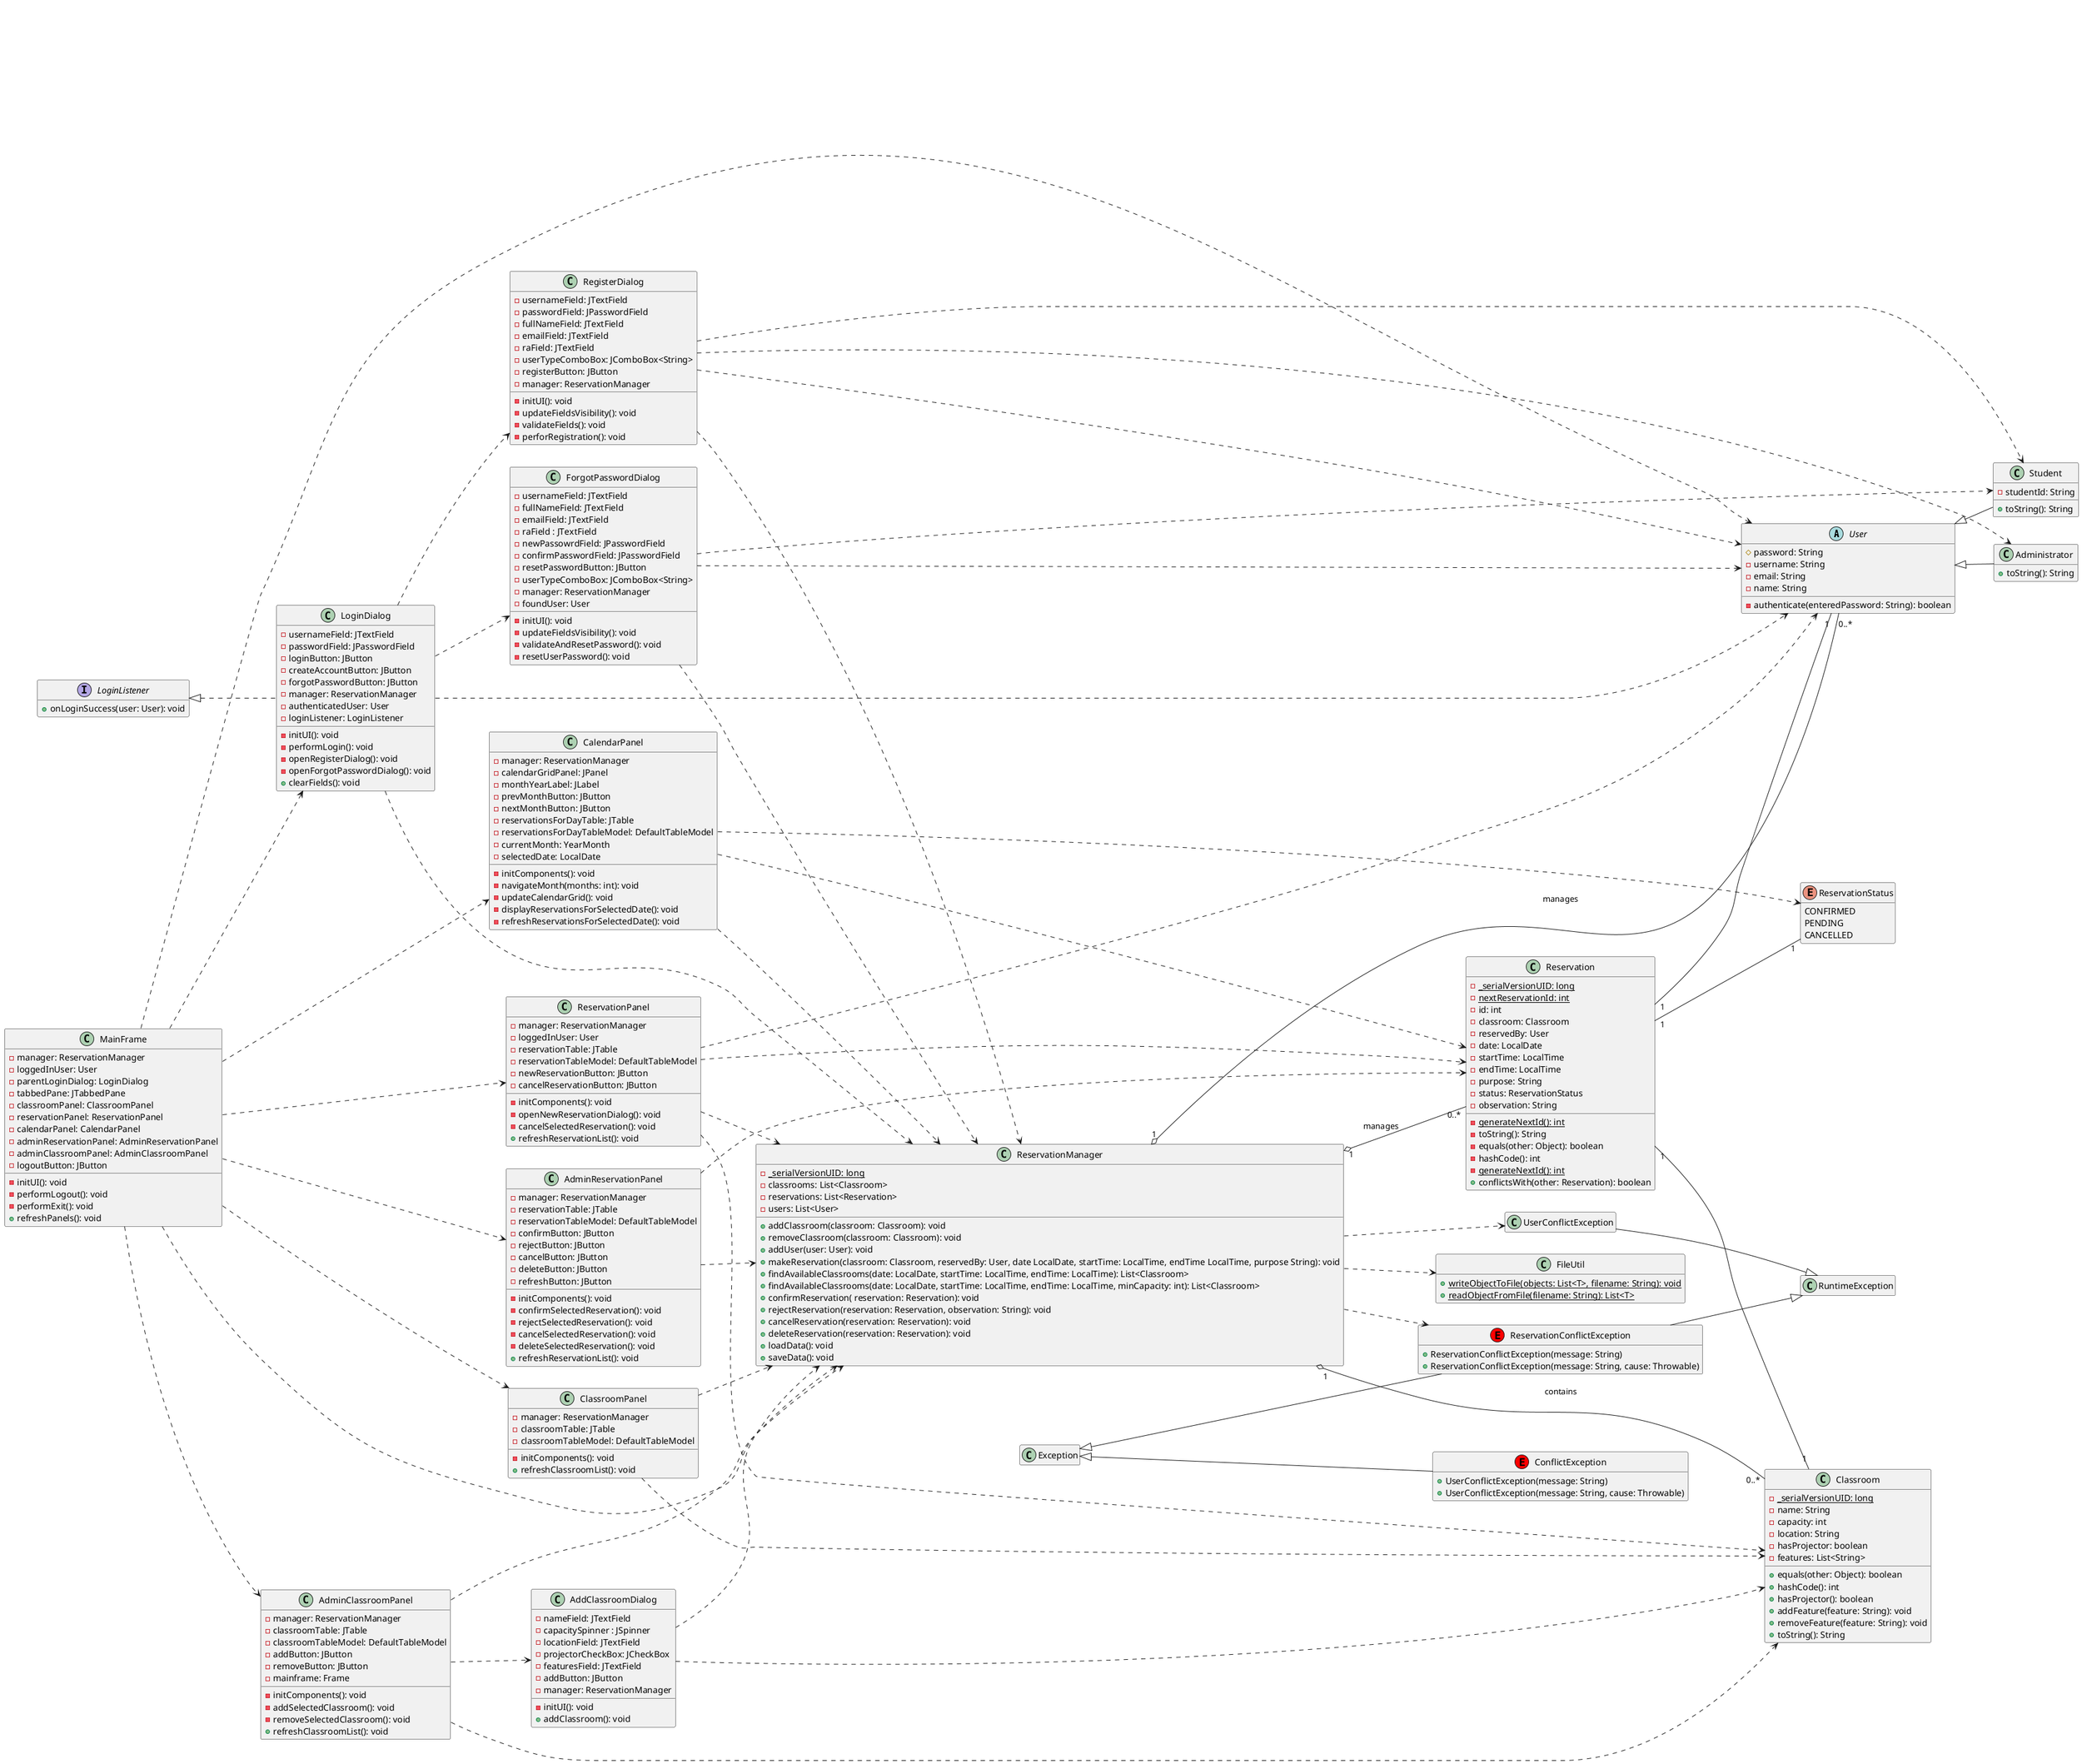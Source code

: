 @startuml diagrama_classes
' Configurações gerais para o diagrama
skinparam classAttributeIconSize 0 ' Esconde ícones de visibilidade (preferência pessoal para diagramas mais limpos)
hide empty members
left to right direction

' Classes de Modelo
abstract class User {
    # password: String
    - username: String
    - email: String
    - name: String
    - authenticate(enteredPassword: String): boolean
}

class Student {
    - studentId: String
    + toString(): String
}

class Administrator {
    + toString(): String
}

class Classroom {
    {static} - _serialVersionUID: long
    - name: String
    - capacity: int
    - location: String
    - hasProjector: boolean
    - features: List<String>
    + equals(other: Object): boolean
    + hashCode(): int
    + hasProjector(): boolean
    + addFeature(feature: String): void
    + removeFeature(feature: String): void
    + toString(): String
    
}

enum ReservationStatus {
    CONFIRMED
    PENDING
    CANCELLED
}

class Reservation {
    {static} - _serialVersionUID: long
    {static} - nextReservationId: int
    - id: int
    - classroom: Classroom
    - reservedBy: User
    - date: LocalDate
    - startTime: LocalTime
    - endTime: LocalTime
    - purpose: String
    - status: ReservationStatus
    - observation: String
    {static} - generateNextId(): int
    - toString(): String
    - equals(other: Object): boolean
    - hashCode(): int
    {static} -  generateNextId(): int
    + conflictsWith(other: Reservation): boolean
}

' Classes de Gerenciamento e Utilitários
class ReservationManager {
    {static} - _serialVersionUID: long
    - classrooms: List<Classroom>
    - reservations: List<Reservation>
    - users: List<User>
    + addClassroom(classroom: Classroom): void
    + removeClassroom(classroom: Classroom): void
    + addUser(user: User): void
    + makeReservation(classroom: Classroom, reservedBy: User, date LocalDate, startTime: LocalTime, endTime LocalTime, purpose String): void
    + findAvailableClassrooms(date: LocalDate, startTime: LocalTime, endTime: LocalTime): List<Classroom>
    + findAvailableClassrooms(date: LocalDate, startTime: LocalTime, endTime: LocalTime, minCapacity: int): List<Classroom>
    + confirmReservation( reservation: Reservation): void
    + rejectReservation(reservation: Reservation, observation: String): void
    + cancelReservation(reservation: Reservation): void
    + deleteReservation(reservation: Reservation): void
    + loadData(): void
    + saveData(): void
}

class FileUtil {
    {static} + writeObjectToFile(objects: List<T>, filename: String): void
    {static} + readObjectFromFile(filename: String): List<T>
}

' Classes da GUI (representação simplificada para o diagrama de classes)
class MainFrame {
    - manager: ReservationManager
    - loggedInUser: User
    - parentLoginDialog: LoginDialog
    - tabbedPane: JTabbedPane
    - classroomPanel: ClassroomPanel
    - reservationPanel: ReservationPanel
    - calendarPanel: CalendarPanel
    - adminReservationPanel: AdminReservationPanel
    - adminClassroomPanel: AdminClassroomPanel
    - logoutButton: JButton
    - initUI(): void
    - performLogout(): void
    - performExit(): void
    + refreshPanels(): void
}

class LoginDialog {
    - usernameField: JTextField
    - passwordField: JPasswordField
    - loginButton: JButton
    - createAccountButton: JButton
    - forgotPasswordButton: JButton
    - manager: ReservationManager
    - authenticatedUser: User
    - loginListener: LoginListener
    - initUI(): void
    - performLogin(): void
    - openRegisterDialog(): void
    - openForgotPasswordDialog(): void
    + clearFields(): void
}

interface LoginListener {
    + onLoginSuccess(user: User): void
}

class ClassroomPanel {
    - manager: ReservationManager
    - classroomTable: JTable
    - classroomTableModel: DefaultTableModel
    - initComponents(): void
    + refreshClassroomList(): void
}

class ReservationPanel {
    - manager: ReservationManager
    - loggedInUser: User
    - reservationTable: JTable
    - reservationTableModel: DefaultTableModel
    - newReservationButton: JButton
    - cancelReservationButton: JButton
    - initComponents(): void
    - openNewReservationDialog(): void
    - cancelSelectedReservation(): void
    + refreshReservationList(): void
}

class AddClassroomDialog {
    - nameField: JTextField
    - capacitySpinner : JSpinner
    - locationField: JTextField
    - projectorCheckBox: JCheckBox
    - featuresField: JTextField
    - addButton: JButton
    - manager: ReservationManager
    - initUI(): void
    + addClassroom(): void
}

class AdminReservationPanel {
    - manager: ReservationManager
    - reservationTable: JTable
    - reservationTableModel: DefaultTableModel
    - confirmButton: JButton
    - rejectButton: JButton
    - cancelButton: JButton
    - deleteButton: JButton
    - refreshButton: JButton
    - initComponents(): void
    - confirmSelectedReservation(): void
    - rejectSelectedReservation(): void
    - cancelSelectedReservation(): void
    - deleteSelectedReservation(): void
    + refreshReservationList(): void
}

class AdminClassroomPanel {
    - manager: ReservationManager
    - classroomTable: JTable
    - classroomTableModel: DefaultTableModel
    - addButton: JButton
    - removeButton: JButton
    - mainframe: Frame
    - initComponents(): void
    - addSelectedClassroom(): void
    - removeSelectedClassroom(): void
    + refreshClassroomList(): void
}

class CalendarPanel {
    - manager: ReservationManager
    - calendarGridPanel: JPanel
    - monthYearLabel: JLabel
    - prevMonthButton: JButton
    - nextMonthButton: JButton
    - reservationsForDayTable: JTable
    - reservationsForDayTableModel: DefaultTableModel
    - currentMonth: YearMonth
    - selectedDate: LocalDate
    - initComponents(): void
    - navigateMonth(months: int): void
    - updateCalendarGrid(): void
    - displayReservationsForSelectedDate(): void
    - refreshReservationsForSelectedDate(): void
}

class ForgotPasswordDialog {
    - usernameField: JTextField
    - fullNameField: JTextField
    - emailField: JTextField
    - raField : JTextField
    - newPassowrdField: JPasswordField
    - confirmPasswordField: JPasswordField
    - resetPasswordButton: JButton
    - userTypeComboBox: JComboBox<String>
    - manager: ReservationManager
    - foundUser: User
    - initUI(): void
    - updateFieldsVisibility(): void
    - validateAndResetPassword(): void
    - resetUserPassword(): void
}

class RegisterDialog {
    - usernameField: JTextField
    - passwordField: JPasswordField
    - fullNameField: JTextField
    - emailField: JTextField
    - raField: JTextField
    - userTypeComboBox: JComboBox<String>
    - registerButton: JButton
    - manager: ReservationManager
    - initUI(): void
    - updateFieldsVisibility(): void
    - validateFields(): void
    - perforRegistration(): void
}

' Classes de Exceção
class ReservationConflictException << (E,red) >> extends Exception {
    + ReservationConflictException(message: String)
    + ReservationConflictException(message: String, cause: Throwable)
}

class ConflictException << (E,red) >> extends Exception {
    + UserConflictException(message: String)
    + UserConflictException(message: String, cause: Throwable)
}

' Relacionamentos

' Herança (Generalização)
User <|-- Student
User <|-- Administrator
ReservationConflictException --|> RuntimeException
UserConflictException --|> RuntimeException

' Relações de Associação/Agregação/Composição
ReservationManager "1" o-- "0..*" Classroom : contains
ReservationManager "1" o-- "0..*" Reservation : manages
ReservationManager "1" o-- "0..*" User : manages

Reservation "1" -- "1" Classroom
Reservation "1" -- "1" User
Reservation "1" -- "1" ReservationStatus

' Relações de Dependência (GUI para Manager)
LoginDialog ..> ReservationManager
MainFrame ..> ReservationManager
AddClassroomDialog ..> ReservationManager
AdminClassroomPanel ..> ReservationManager
AdminReservationPanel ..> ReservationManager
CalendarPanel ..> ReservationManager
ClassroomPanel ..> ReservationManager
ForgotPasswordDialog ..> ReservationManager
RegisterDialog ..> ReservationManager
ReservationPanel ..> ReservationManager

' Relações de Dependência (GUI para Classes de Modelo)
AddClassroomDialog ..> Classroom
AdminClassroomPanel ..> Classroom
AdminReservationPanel ..> Reservation
CalendarPanel ..> Reservation
CalendarPanel ..> ReservationStatus
ClassroomPanel ..> Classroom
ReservationPanel ..> Classroom
ReservationPanel ..> Reservation
ReservationPanel ..> User
ForgotPasswordDialog ..> User
ForgotPasswordDialog ..> Student
RegisterDialog ..> User
RegisterDialog ..> Administrator
RegisterDialog ..> Student
LoginDialog ..> User
MainFrame ..> User

' Relações de Dependência (Manager para Exceções e Utilitários)
ReservationManager ..> ReservationConflictException
ReservationManager ..> UserConflictException
ReservationManager ..> FileUtil

' Relações GUI-GUI
LoginDialog ..> RegisterDialog
LoginDialog ..> ForgotPasswordDialog
MainFrame ..> LoginDialog
MainFrame ..> ClassroomPanel
MainFrame ..> ReservationPanel
MainFrame ..> CalendarPanel
MainFrame ..> AdminClassroomPanel
MainFrame ..> AdminReservationPanel
AdminClassroomPanel ..> AddClassroomDialog

' Interface LoginListener (LoginDialog implements LoginListener)
LoginDialog .up.|> LoginListener

@enduml